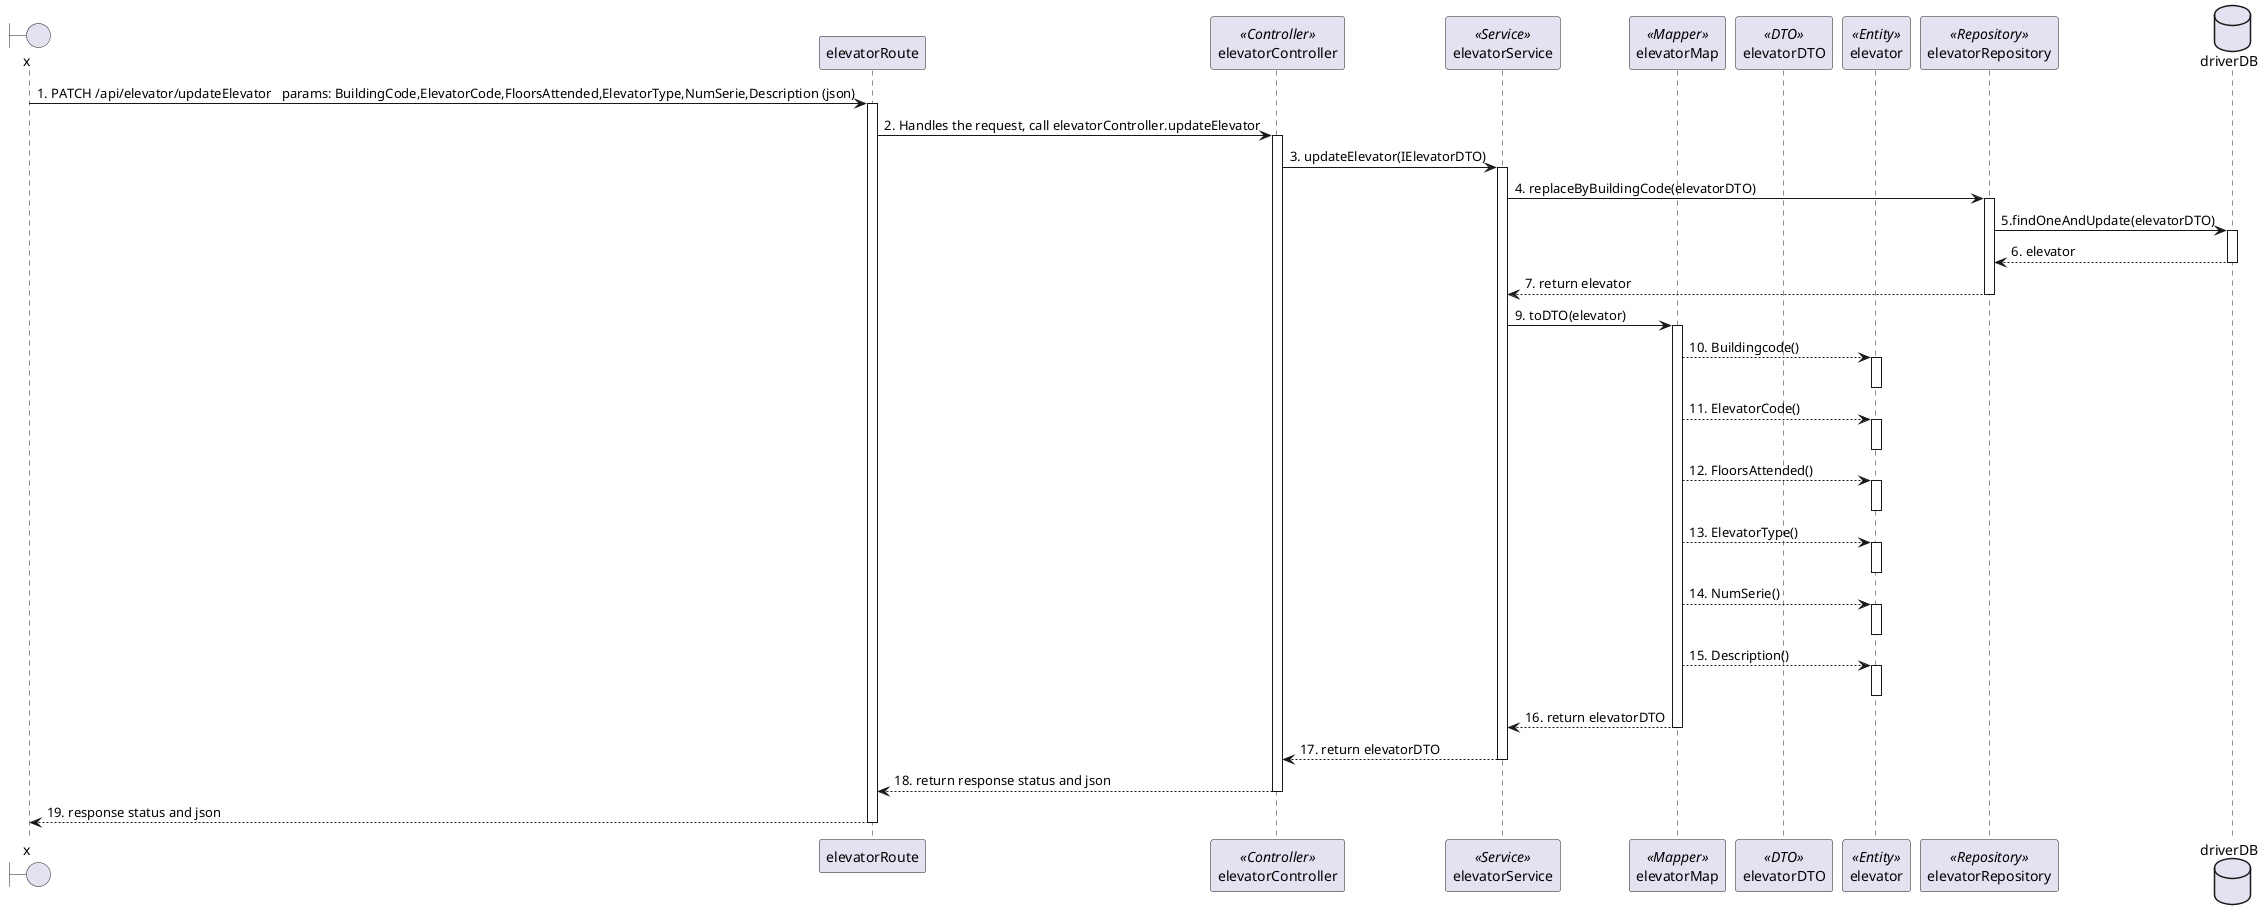 @startuml V3_Processos_US280
boundary x 
participant elevatorRoute
participant elevatorController <<Controller>>
participant elevatorService <<Service>>
participant elevatorMap <<Mapper>>
participant elevatorDTO <<DTO>>
participant elevator <<Entity>>
participant elevatorRepository <<Repository>>
database driverDB


x -> elevatorRoute: 1. PATCH /api/elevator/updateElevator   params: BuildingCode,ElevatorCode,FloorsAttended,ElevatorType,NumSerie,Description (json)
activate elevatorRoute
elevatorRoute -> elevatorController: 2. Handles the request, call elevatorController.updateElevator
activate elevatorController
elevatorController -> elevatorService: 3. updateElevator(IElevatorDTO)

activate elevatorService
elevatorService -> elevatorRepository: 4. replaceByBuildingCode(elevatorDTO)
activate elevatorRepository
elevatorRepository -> driverDB: 5.findOneAndUpdate(elevatorDTO)
activate driverDB
driverDB --> elevatorRepository: 6. elevator
deactivate driverDB
elevatorRepository --> elevatorService: 7. return elevator
deactivate elevatorRepository

elevatorService -> elevatorMap: 9. toDTO(elevator)
activate elevatorMap
elevatorMap --> elevator: 10. Buildingcode()
activate elevator
deactivate elevator
elevatorMap --> elevator: 11. ElevatorCode()
activate elevator
deactivate elevator
elevatorMap --> elevator: 12. FloorsAttended()
activate elevator
deactivate elevator
elevatorMap --> elevator: 13. ElevatorType()
activate elevator
deactivate elevator
elevatorMap --> elevator: 14. NumSerie()
activate elevator
deactivate elevator
elevatorMap --> elevator: 15. Description()
activate elevator
deactivate elevator
elevatorMap --> elevatorService: 16. return elevatorDTO
deactivate elevatorMap

elevatorService --> elevatorController: 17. return elevatorDTO
deactivate elevatorService

elevatorController --> elevatorRoute: 18. return response status and json
deactivate elevatorController
elevatorRoute --> x: 19. response status and json
deactivate elevatorRoute
